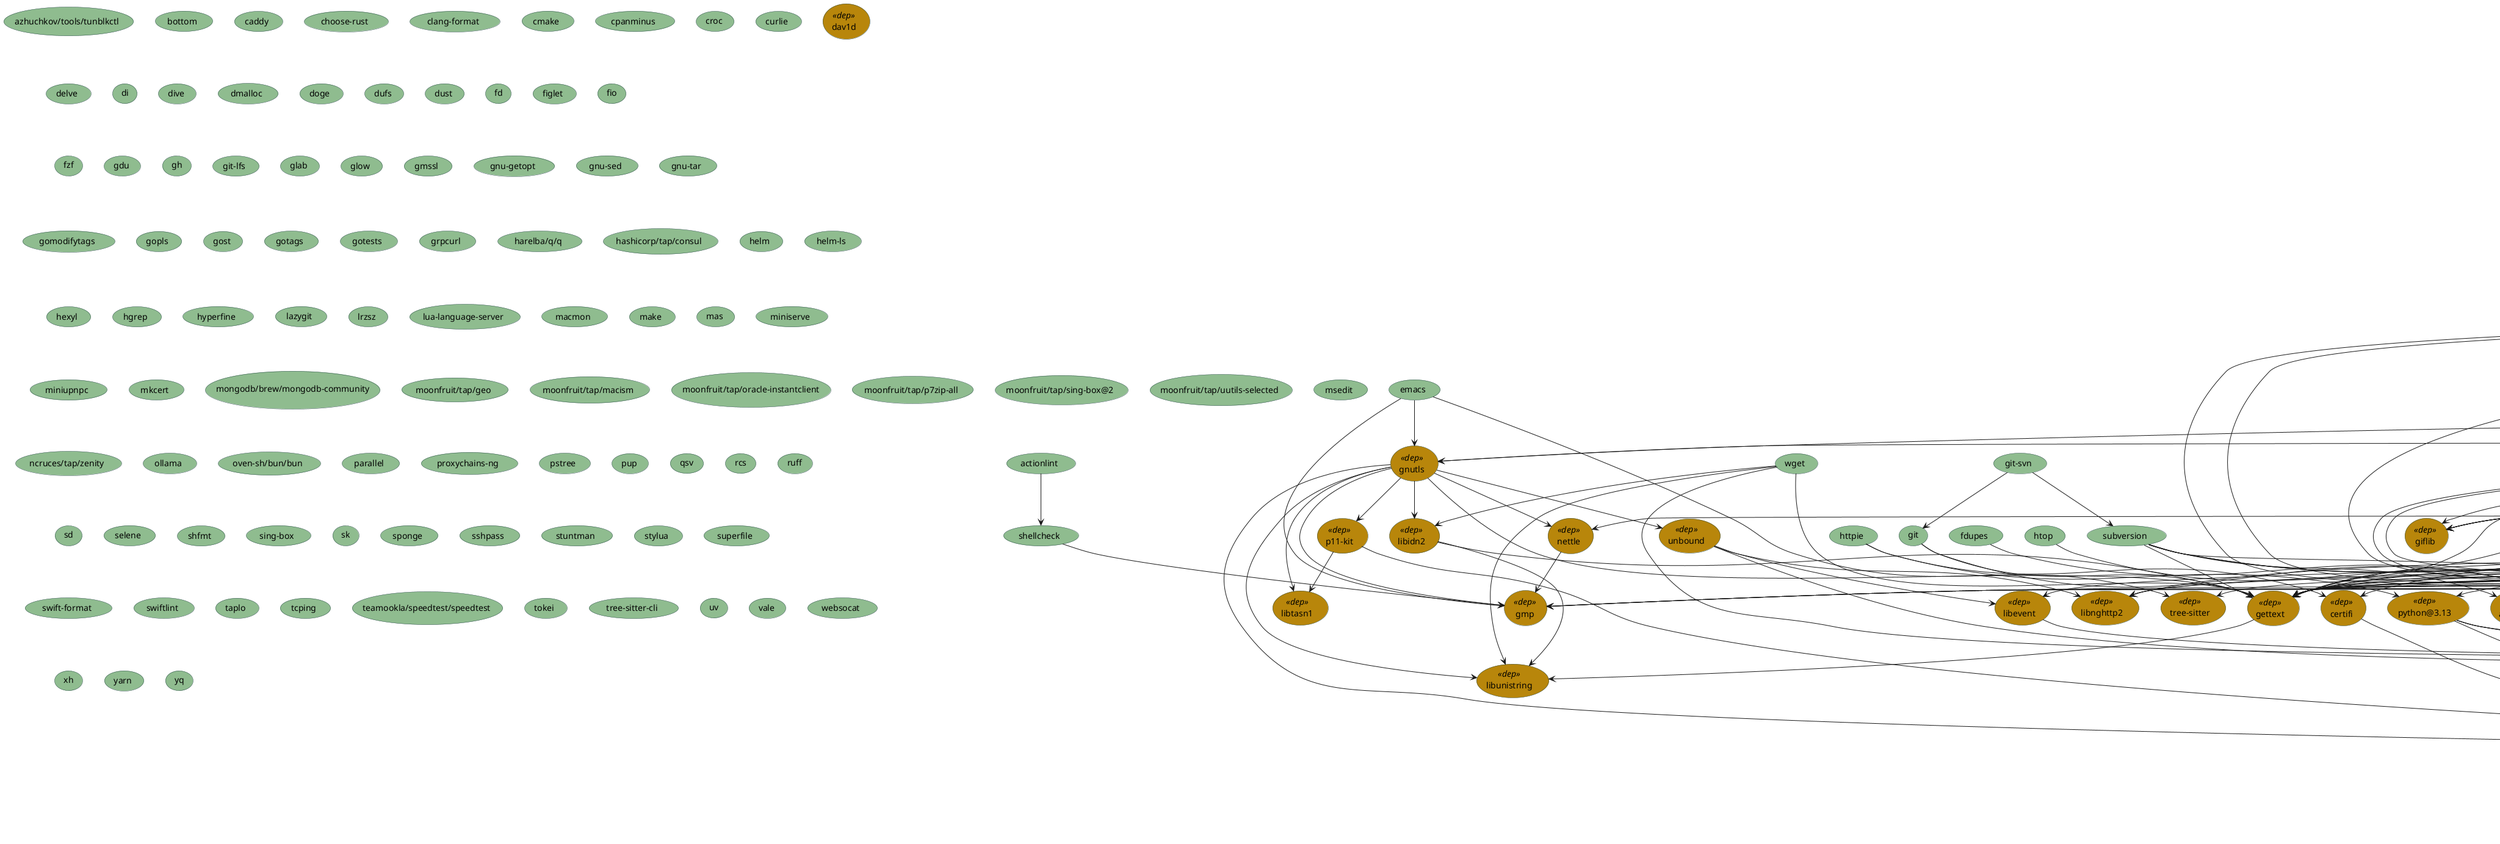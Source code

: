 @startuml homebrew
skinparam usecase {
    BorderColor DarkSlateGray
    BackgroundColor DarkSeaGreen
    BackgroundColor<< req >> ForestGreen
    BackgroundColor<< dep >> DarkGoldenRod
}
(abseil) << dep >>
(actionlint)
(actionlint)-->(shellcheck)
(ant)
(ant)-->(openjdk)
(aom) << dep >>
(aom)-->(jpeg-xl)
(aom)-->(libvmaf)
(apr) << dep >>
(apr-util) << dep >>
(apr-util)-->(apr)
(apr-util)-->(openssl@3)
(aria2)
(aria2)-->(gettext)
(aria2)-->(libssh2)
(aria2)-->(openssl@3)
(aria2)-->(sqlite)
(autojump)
(autojump)-->(python@3.14)
(azhuchkov/tools/tunblkctl)
(basedpyright)
(basedpyright)-->(node)
(bash)
(bash)-->(gettext)
(bash)-->(ncurses)
(bash)-->(readline)
(bash-completion@2)
(bash-completion@2)-->(bash)
(bash-language-server)
(bash-language-server)-->(node)
(bat)
(bat)-->(libgit2)
(bat)-->(oniguruma)
(bfg)
(bfg)-->(openjdk)
(black)
(black)-->(python@3.14)
(bottom)
(bpytop)
(bpytop)-->(osx-cpu-temp)
(bpytop)-->(python@3.14)
(brotli) << dep >>
(c-ares) << dep >>
(ca-certificates) << dep >>
(caddy)
(cairo) << dep >>
(cairo)-->(fontconfig)
(cairo)-->(freetype)
(cairo)-->(gettext)
(cairo)-->(glib)
(cairo)-->(libpng)
(cairo)-->(libx11)
(cairo)-->(libxcb)
(cairo)-->(libxext)
(cairo)-->(libxrender)
(cairo)-->(lzo)
(cairo)-->(pixman)
(capstone) << dep >>
(capstone)-->(gettext)
(certifi) << dep >>
(certifi)-->(ca-certificates)
(chafa)
(chafa)-->(cairo)
(chafa)-->(freetype)
(chafa)-->(gdk-pixbuf)
(chafa)-->(gettext)
(chafa)-->(glib)
(chafa)-->(jpeg-turbo)
(chafa)-->(jpeg-xl)
(chafa)-->(libavif)
(chafa)-->(librsvg)
(chafa)-->(libtiff)
(chafa)-->(webp)
(choose-rust)
(chrome-devtools-mcp)
(chrome-devtools-mcp)-->(node)
(clang-format)
(cmake)
(colima)
(colima)-->(lima)
(context7-mcp)
(context7-mcp)-->(node)
(cpanminus)
(croc)
(curl)
(curl)-->(brotli)
(curl)-->(libnghttp2)
(curl)-->(libnghttp3)
(curl)-->(libngtcp2)
(curl)-->(libssh2)
(curl)-->(openssl@3)
(curl)-->(rtmpdump)
(curl)-->(zstd)
(curlie)
(dav1d) << dep >>
(delve)
(deno)
(deno)-->(little-cms2)
(deno)-->(sqlite)
(di)
(direnv)
(direnv)-->(bash)
(dive)
(dmalloc)
(dockerfile-language-server)
(dockerfile-language-server)-->(node)
(doge)
(dotnet@8) << dep >>
(dotnet@8)-->(icu4c@77)
(dotnet@8)-->(openssl@3)
(dtc) << dep >>
(dufs)
(dust)
(emacs)
(emacs)-->(gmp)
(emacs)-->(gnutls)
(emacs)-->(tree-sitter)
(eza)
(eza)-->(libgit2)
(fd)
(fdupes)
(fdupes)-->(pcre2)
(figlet)
(file-formula)
(file-formula)-->(libmagic)
(fio)
(fontconfig) << dep >>
(fontconfig)-->(freetype)
(fontconfig)-->(gettext)
(fonttools)
(fonttools)-->(python@3.14)
(fossil)
(fossil)-->(openssl@3)
(freetype) << dep >>
(freetype)-->(libpng)
(fribidi) << dep >>
(fzf)
(gawk)
(gawk)-->(gettext)
(gawk)-->(gmp)
(gawk)-->(mpfr)
(gawk)-->(readline)
(gd) << dep >>
(gd)-->(fontconfig)
(gd)-->(freetype)
(gd)-->(jpeg-turbo)
(gd)-->(libavif)
(gd)-->(libpng)
(gd)-->(libtiff)
(gd)-->(webp)
(gdk-pixbuf) << dep >>
(gdk-pixbuf)-->(gettext)
(gdk-pixbuf)-->(glib)
(gdk-pixbuf)-->(jpeg-turbo)
(gdk-pixbuf)-->(libpng)
(gdk-pixbuf)-->(libtiff)
(gdu)
(gemini-cli)
(gemini-cli)-->(node)
(gettext) << dep >>
(gettext)-->(libunistring)
(gh)
(giflib) << dep >>
(git)
(git)-->(gettext)
(git)-->(pcre2)
(git-delta)
(git-delta)-->(libgit2)
(git-delta)-->(oniguruma)
(git-lfs)
(git-secret)
(git-secret)-->(gawk)
(git-secret)-->(gnupg)
(git-svn)
(git-svn)-->(git)
(git-svn)-->(subversion)
(glab)
(glib) << dep >>
(glib)-->(gettext)
(glib)-->(pcre2)
(glow)
(gmp) << dep >>
(gmssl)
(gnu-getopt)
(gnu-sed)
(gnu-tar)
(gnupg)
(gnupg)-->(gettext)
(gnupg)-->(gnutls)
(gnupg)-->(libassuan)
(gnupg)-->(libgcrypt)
(gnupg)-->(libgpg-error)
(gnupg)-->(libksba)
(gnupg)-->(libusb)
(gnupg)-->(npth)
(gnupg)-->(pinentry)
(gnupg)-->(readline)
(gnutls) << dep >>
(gnutls)-->(ca-certificates)
(gnutls)-->(gettext)
(gnutls)-->(gmp)
(gnutls)-->(libidn2)
(gnutls)-->(libtasn1)
(gnutls)-->(libunistring)
(gnutls)-->(nettle)
(gnutls)-->(p11-kit)
(gnutls)-->(unbound)
(go)
(gofumpt)
(gofumpt)-->(go)
(goimports)
(goimports)-->(go)
(gomodifytags)
(gopls)
(gost)
(gotags)
(gotests)
(gpgme) << dep >>
(gpgme)-->(gnupg)
(gpgme)-->(libassuan)
(gpgme)-->(libgpg-error)
(gradle)
(gradle)-->(openjdk@21)
(graphite2) << dep >>
(graphviz) << dep >>
(graphviz)-->(cairo)
(graphviz)-->(fontconfig)
(graphviz)-->(freetype)
(graphviz)-->(gd)
(graphviz)-->(gdk-pixbuf)
(graphviz)-->(gettext)
(graphviz)-->(glib)
(graphviz)-->(gts)
(graphviz)-->(harfbuzz)
(graphviz)-->(libpng)
(graphviz)-->(librsvg)
(graphviz)-->(libtool)
(graphviz)-->(pango)
(graphviz)-->(webp)
(grpcurl)
(gts) << dep >>
(gts)-->(gettext)
(gts)-->(glib)
(gts)-->(netpbm)
(gwt)
(gwt)-->(openjdk)
(hadolint)
(hadolint)-->(gmp)
(harelba/q/q)
(harfbuzz) << dep >>
(harfbuzz)-->(cairo)
(harfbuzz)-->(freetype)
(harfbuzz)-->(glib)
(harfbuzz)-->(graphite2)
(harfbuzz)-->(icu4c@77)
(hashicorp/tap/consul)
(hazelcast/hz/hazelcast)
(hazelcast/hz/hazelcast)-->(openjdk@21)
(hazelcast/hz/hazelcast-management-center)
(hazelcast/hz/hazelcast-management-center)-->(openjdk@21)
(helm)
(helm-ls)
(hexyl)
(hgrep)
(highway) << dep >>
(htop)
(htop)-->(ncurses)
(httpie)
(httpie)-->(certifi)
(httpie)-->(python@3.13)
(hyperfine)
(icu4c@77) << dep >>
(imath) << dep >>
(iperf3)
(iperf3)-->(openssl@3)
(ipython)
(ipython)-->(python@3.14)
(jasper) << dep >>
(jasper)-->(jpeg-turbo)
(jpeg-turbo) << dep >>
(jpeg-xl) << dep >>
(jpeg-xl)-->(brotli)
(jpeg-xl)-->(giflib)
(jpeg-xl)-->(highway)
(jpeg-xl)-->(imath)
(jpeg-xl)-->(jpeg-turbo)
(jpeg-xl)-->(libpng)
(jpeg-xl)-->(little-cms2)
(jpeg-xl)-->(openexr)
(jpeg-xl)-->(webp)
(jq)
(jq)-->(oniguruma)
(json5)
(json5)-->(node)
(kotlin-language-server)
(kotlin-language-server)-->(openjdk@21)
(krb5) << dep >>
(krb5)-->(openssl@3)
(ktlint)
(ktlint)-->(openjdk)
(lazygit)
(libassuan) << dep >>
(libassuan)-->(libgpg-error)
(libavif) << dep >>
(libavif)-->(aom)
(libavif)-->(jpeg-turbo)
(libavif)-->(libpng)
(libcbor) << dep >>
(libdeflate) << dep >>
(libevent) << dep >>
(libevent)-->(openssl@3)
(libfido2) << dep >>
(libfido2)-->(libcbor)
(libfido2)-->(openssl@3)
(libgcrypt) << dep >>
(libgcrypt)-->(libgpg-error)
(libgit2) << dep >>
(libgit2)-->(libssh2)
(libgpg-error) << dep >>
(libgpg-error)-->(gettext)
(libidn2) << dep >>
(libidn2)-->(gettext)
(libidn2)-->(libunistring)
(libksba) << dep >>
(libksba)-->(libgpg-error)
(libmagic) << dep >>
(libnghttp2) << dep >>
(libnghttp3) << dep >>
(libngtcp2) << dep >>
(libngtcp2)-->(openssl@3)
(libpng) << dep >>
(librsvg) << dep >>
(librsvg)-->(cairo)
(librsvg)-->(fontconfig)
(librsvg)-->(freetype)
(librsvg)-->(gdk-pixbuf)
(librsvg)-->(gettext)
(librsvg)-->(glib)
(librsvg)-->(harfbuzz)
(librsvg)-->(libpng)
(librsvg)-->(pango)
(libslirp) << dep >>
(libslirp)-->(glib)
(libssh) << dep >>
(libssh)-->(openssl@3)
(libssh2) << dep >>
(libssh2)-->(openssl@3)
(libtasn1) << dep >>
(libtiff) << dep >>
(libtiff)-->(jpeg-turbo)
(libtiff)-->(xz)
(libtiff)-->(zstd)
(libtool) << dep >>
(libtool)-->(m4)
(libunistring) << dep >>
(libusb) << dep >>
(libuv) << dep >>
(libvmaf) << dep >>
(libx11) << dep >>
(libx11)-->(libxcb)
(libx11)-->(xorgproto)
(libxau) << dep >>
(libxau)-->(xorgproto)
(libxcb) << dep >>
(libxcb)-->(libxau)
(libxcb)-->(libxdmcp)
(libxdmcp) << dep >>
(libxdmcp)-->(xorgproto)
(libxext) << dep >>
(libxext)-->(libx11)
(libxext)-->(xorgproto)
(libxrender) << dep >>
(libxrender)-->(libx11)
(libxrender)-->(xorgproto)
(libyaml) << dep >>
(lima) << dep >>
(lima-additional-guestagents)
(lima-additional-guestagents)-->(lima)
(lima-additional-guestagents)-->(qemu)
(liquibase)
(liquibase)-->(openjdk)
(little-cms2) << dep >>
(little-cms2)-->(jpeg-turbo)
(little-cms2)-->(libtiff)
(llvm) << dep >>
(llvm)-->(python@3.13)
(llvm)-->(xz)
(llvm)-->(z3)
(llvm)-->(zstd)
(lpeg) << dep >>
(lrzsz)
(lua)
(lua-language-server)
(luacheck)
(luacheck)-->(lua)
(luajit) << dep >>
(luv) << dep >>
(luv)-->(libuv)
(lz4) << dep >>
(lzo) << dep >>
(m4) << dep >>
(macmon)
(make)
(marisa) << dep >>
(markdown-toc)
(markdown-toc)-->(node)
(markdownlint-cli2)
(markdownlint-cli2)-->(node)
(marksman)
(marksman)-->(dotnet@8)
(mas)
(maven)
(maven)-->(openjdk)
(miniserve)
(miniupnpc)
(mkcert)
(mongodb/brew/mongodb-community)
(moonfruit/tap/codebuddy-code)
(moonfruit/tap/codebuddy-code)-->(node)
(moonfruit/tap/codebuddy-code)-->(pcre2)
(moonfruit/tap/geo)
(moonfruit/tap/impl)
(moonfruit/tap/impl)-->(go)
(moonfruit/tap/lzc-cli)
(moonfruit/tap/lzc-cli)-->(node)
(moonfruit/tap/macism)
(moonfruit/tap/openssl@1.0)
(moonfruit/tap/openssl@1.0)-->(ca-certificates)
(moonfruit/tap/oracle-instantclient)
(moonfruit/tap/p7zip-all)
(moonfruit/tap/sing-box@2)
(moonfruit/tap/tongsuo) << dep >>
(moonfruit/tap/tongsuo)-->(ca-certificates)
(moonfruit/tap/tscurl)
(moonfruit/tap/tscurl)-->(brotli)
(moonfruit/tap/tscurl)-->(libnghttp2)
(moonfruit/tap/tscurl)-->(moonfruit/tap/tongsuo)
(moonfruit/tap/tscurl)-->(zstd)
(moonfruit/tap/uutils-selected)
(moonfruit/tap/wlp-webprofile10)
(moonfruit/tap/wlp-webprofile10)-->(openjdk)
(mosh)
(mosh)-->(protobuf)
(mpdecimal) << dep >>
(mpfr) << dep >>
(mpfr)-->(gmp)
(msedit)
(mysql-client)
(mysql-client)-->(libfido2)
(mysql-client)-->(openssl@3)
(mysql-client)-->(zlib)
(mysql-client)-->(zstd)
(ncdu)
(ncdu)-->(ncurses)
(ncdu)-->(zstd)
(ncruces/tap/zenity)
(ncurses) << dep >>
(neovim)
(neovim)-->(gettext)
(neovim)-->(libuv)
(neovim)-->(lpeg)
(neovim)-->(luajit)
(neovim)-->(luv)
(neovim)-->(tree-sitter)
(neovim)-->(unibilium)
(neovim)-->(utf8proc)
(netpbm) << dep >>
(netpbm)-->(jasper)
(netpbm)-->(jpeg-turbo)
(netpbm)-->(libpng)
(netpbm)-->(libtiff)
(nettle) << dep >>
(nettle)-->(gmp)
(node)
(node)-->(brotli)
(node)-->(c-ares)
(node)-->(icu4c@77)
(node)-->(libnghttp2)
(node)-->(libnghttp3)
(node)-->(libngtcp2)
(node)-->(libuv)
(node)-->(openssl@3)
(node)-->(simdjson)
(node)-->(sqlite)
(node)-->(uvwasi)
(node)-->(zstd)
(npth) << dep >>
(nushell)
(nushell)-->(openssl@3)
(ollama)
(oniguruma) << dep >>
(opencc)
(opencc)-->(marisa)
(openexr) << dep >>
(openexr)-->(imath)
(openexr)-->(libdeflate)
(openexr)-->(openjph)
(openjdk)
(openjdk)-->(freetype)
(openjdk)-->(giflib)
(openjdk)-->(harfbuzz)
(openjdk)-->(jpeg-turbo)
(openjdk)-->(libpng)
(openjdk)-->(little-cms2)
(openjdk@11)
(openjdk@11)-->(freetype)
(openjdk@11)-->(giflib)
(openjdk@11)-->(harfbuzz)
(openjdk@11)-->(jpeg-turbo)
(openjdk@11)-->(libpng)
(openjdk@11)-->(little-cms2)
(openjdk@17)
(openjdk@17)-->(freetype)
(openjdk@17)-->(giflib)
(openjdk@17)-->(harfbuzz)
(openjdk@17)-->(jpeg-turbo)
(openjdk@17)-->(libpng)
(openjdk@17)-->(little-cms2)
(openjdk@21)
(openjdk@21)-->(freetype)
(openjdk@21)-->(giflib)
(openjdk@21)-->(harfbuzz)
(openjdk@21)-->(jpeg-turbo)
(openjdk@21)-->(libpng)
(openjdk@21)-->(little-cms2)
(openjph) << dep >>
(openjph)-->(libtiff)
(openssl@3) << dep >>
(openssl@3)-->(ca-certificates)
(osx-cpu-temp) << dep >>
(oven-sh/bun/bun)
(p11-kit) << dep >>
(p11-kit)-->(ca-certificates)
(p11-kit)-->(libtasn1)
(pandoc)
(pandoc)-->(gmp)
(pango) << dep >>
(pango)-->(cairo)
(pango)-->(fontconfig)
(pango)-->(freetype)
(pango)-->(fribidi)
(pango)-->(glib)
(pango)-->(harfbuzz)
(parallel)
(pcre2) << dep >>
(pigz)
(pigz)-->(zopfli)
(pinentry) << dep >>
(pinentry)-->(libassuan)
(pinentry)-->(libgpg-error)
(pinentry-mac)
(pinentry-mac)-->(gettext)
(pinentry-mac)-->(libassuan)
(pinentry-mac)-->(libgpg-error)
(pipgrip)
(pipgrip)-->(python@3.14)
(pixman) << dep >>
(pkgconf) << dep >>
(plantuml)
(plantuml)-->(graphviz)
(plantuml)-->(openjdk)
(popt) << dep >>
(postgresql@17)
(postgresql@17)-->(gettext)
(postgresql@17)-->(icu4c@77)
(postgresql@17)-->(krb5)
(postgresql@17)-->(lz4)
(postgresql@17)-->(openssl@3)
(postgresql@17)-->(readline)
(postgresql@17)-->(zstd)
(prettier)
(prettier)-->(node)
(prettierd)
(prettierd)-->(node)
(protobuf) << dep >>
(protobuf)-->(abseil)
(proxychains-ng)
(pstree)
(pup)
(pv)
(pv)-->(gettext)
(python@3.13) << dep >>
(python@3.13)-->(mpdecimal)
(python@3.13)-->(openssl@3)
(python@3.13)-->(sqlite)
(python@3.13)-->(xz)
(python@3.14) << dep >>
(python@3.14)-->(mpdecimal)
(python@3.14)-->(openssl@3)
(python@3.14)-->(sqlite)
(python@3.14)-->(xz)
(python@3.14)-->(zstd)
(qemu)
(qemu)-->(capstone)
(qemu)-->(dtc)
(qemu)-->(glib)
(qemu)-->(gnutls)
(qemu)-->(jpeg-turbo)
(qemu)-->(libpng)
(qemu)-->(libslirp)
(qemu)-->(libssh)
(qemu)-->(libusb)
(qemu)-->(lzo)
(qemu)-->(ncurses)
(qemu)-->(nettle)
(qemu)-->(pixman)
(qemu)-->(snappy)
(qemu)-->(vde)
(qemu)-->(zstd)
(qsv)
(qwen-code)
(qwen-code)-->(node)
(rcs)
(readline) << dep >>
(redis)
(redis)-->(openssl@3)
(ripgrep)
(ripgrep)-->(pcre2)
(rlwrap)
(rlwrap)-->(readline)
(rsync)
(rsync)-->(lz4)
(rsync)-->(openssl@3)
(rsync)-->(popt)
(rsync)-->(xxhash)
(rsync)-->(zstd)
(rtmpdump) << dep >>
(rtmpdump)-->(openssl@3)
(ruby)
(ruby)-->(libyaml)
(ruby)-->(openssl@3)
(ruby-lsp)
(ruby-lsp)-->(ruby)
(ruff)
(rust)
(rust)-->(libgit2)
(rust)-->(libssh2)
(rust)-->(llvm)
(rust)-->(openssl@3)
(rust)-->(pkgconf)
(rust)-->(zstd)
(sd)
(selene)
(shellcheck)
(shellcheck)-->(gmp)
(shfmt)
(simdjson) << dep >>
(sing-box)
(sk)
(skopeo)
(skopeo)-->(gpgme)
(snappy) << dep >>
(sponge)
(sqlfluff)
(sqlfluff)-->(libyaml)
(sqlfluff)-->(python@3.14)
(sqlite) << dep >>
(sqlite)-->(readline)
(sshpass)
(staticcheck)
(staticcheck)-->(go)
(stuntman)
(stylua)
(subversion)
(subversion)-->(apr)
(subversion)-->(apr-util)
(subversion)-->(gettext)
(subversion)-->(lz4)
(subversion)-->(openssl@3)
(subversion)-->(utf8proc)
(superfile)
(swift-format)
(swiftlint)
(tailwindcss-language-server)
(tailwindcss-language-server)-->(node)
(taplo)
(tcping)
(teamookla/speedtest/speedtest)
(testssl)
(testssl)-->(openssl@3)
(tmux)
(tmux)-->(libevent)
(tmux)-->(ncurses)
(tmux)-->(utf8proc)
(tokei)
(tomcat)
(tomcat)-->(openjdk)
(tomcat-native)
(tomcat-native)-->(apr)
(tomcat-native)-->(openjdk)
(tomcat-native)-->(openssl@3)
(tomcat@10)
(tomcat@10)-->(openjdk)
(tomcat@9)
(tomcat@9)-->(openjdk)
(tree-sitter) << dep >>
(tree-sitter-cli)
(typescript)
(typescript)-->(node)
(ugrep)
(ugrep)-->(brotli)
(ugrep)-->(lz4)
(ugrep)-->(pcre2)
(ugrep)-->(xz)
(ugrep)-->(zstd)
(unbound) << dep >>
(unbound)-->(libevent)
(unbound)-->(libnghttp2)
(unbound)-->(openssl@3)
(unibilium) << dep >>
(utf8proc) << dep >>
(uv)
(uvwasi) << dep >>
(uvwasi)-->(libuv)
(vale)
(vde) << dep >>
(vscode-langservers-extracted)
(vscode-langservers-extracted)-->(node)
(webp) << dep >>
(webp)-->(giflib)
(webp)-->(jpeg-turbo)
(webp)-->(libpng)
(webp)-->(libtiff)
(websocat)
(wget)
(wget)-->(gettext)
(wget)-->(libidn2)
(wget)-->(libunistring)
(wget)-->(openssl@3)
(wildfly-as)
(wildfly-as)-->(openjdk)
(xh)
(xorgproto) << dep >>
(xxhash) << dep >>
(xz) << dep >>
(yaml-language-server)
(yaml-language-server)-->(node)
(yarn)
(yq)
(yt-dlp)
(yt-dlp)-->(certifi)
(yt-dlp)-->(python@3.14)
(z3) << dep >>
(zlib) << dep >>
(zopfli) << dep >>
(zsh)
(zsh)-->(ncurses)
(zsh)-->(pcre2)
(zstd) << dep >>
(zstd)-->(lz4)
(zstd)-->(xz)
@enduml
